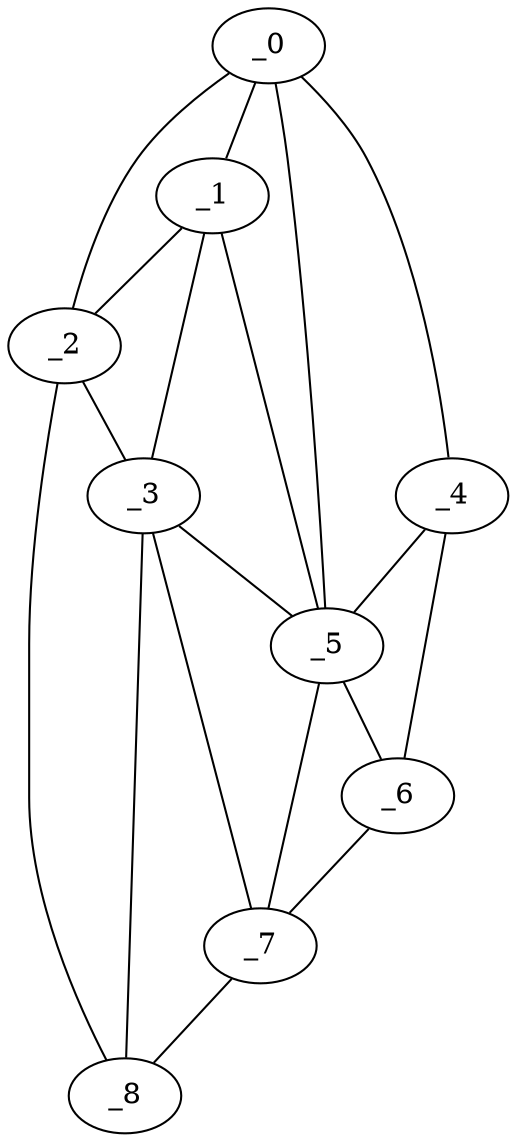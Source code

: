 graph "obj77__0.gxl" {
	_0	 [x=13,
		y=8];
	_1	 [x=15,
		y=78];
	_0 -- _1	 [valence=1];
	_2	 [x=15,
		y=125];
	_0 -- _2	 [valence=1];
	_4	 [x=62,
		y=7];
	_0 -- _4	 [valence=1];
	_5	 [x=66,
		y=62];
	_0 -- _5	 [valence=2];
	_1 -- _2	 [valence=1];
	_3	 [x=50,
		y=79];
	_1 -- _3	 [valence=2];
	_1 -- _5	 [valence=2];
	_2 -- _3	 [valence=2];
	_8	 [x=116,
		y=123];
	_2 -- _8	 [valence=1];
	_3 -- _5	 [valence=1];
	_7	 [x=115,
		y=79];
	_3 -- _7	 [valence=1];
	_3 -- _8	 [valence=1];
	_4 -- _5	 [valence=2];
	_6	 [x=114,
		y=63];
	_4 -- _6	 [valence=1];
	_5 -- _6	 [valence=2];
	_5 -- _7	 [valence=1];
	_6 -- _7	 [valence=1];
	_7 -- _8	 [valence=1];
}
